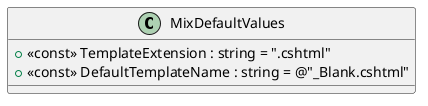 @startuml
class MixDefaultValues {
    + <<const>> TemplateExtension : string = ".cshtml"
    + <<const>> DefaultTemplateName : string = @"_Blank.cshtml"
}
@enduml
